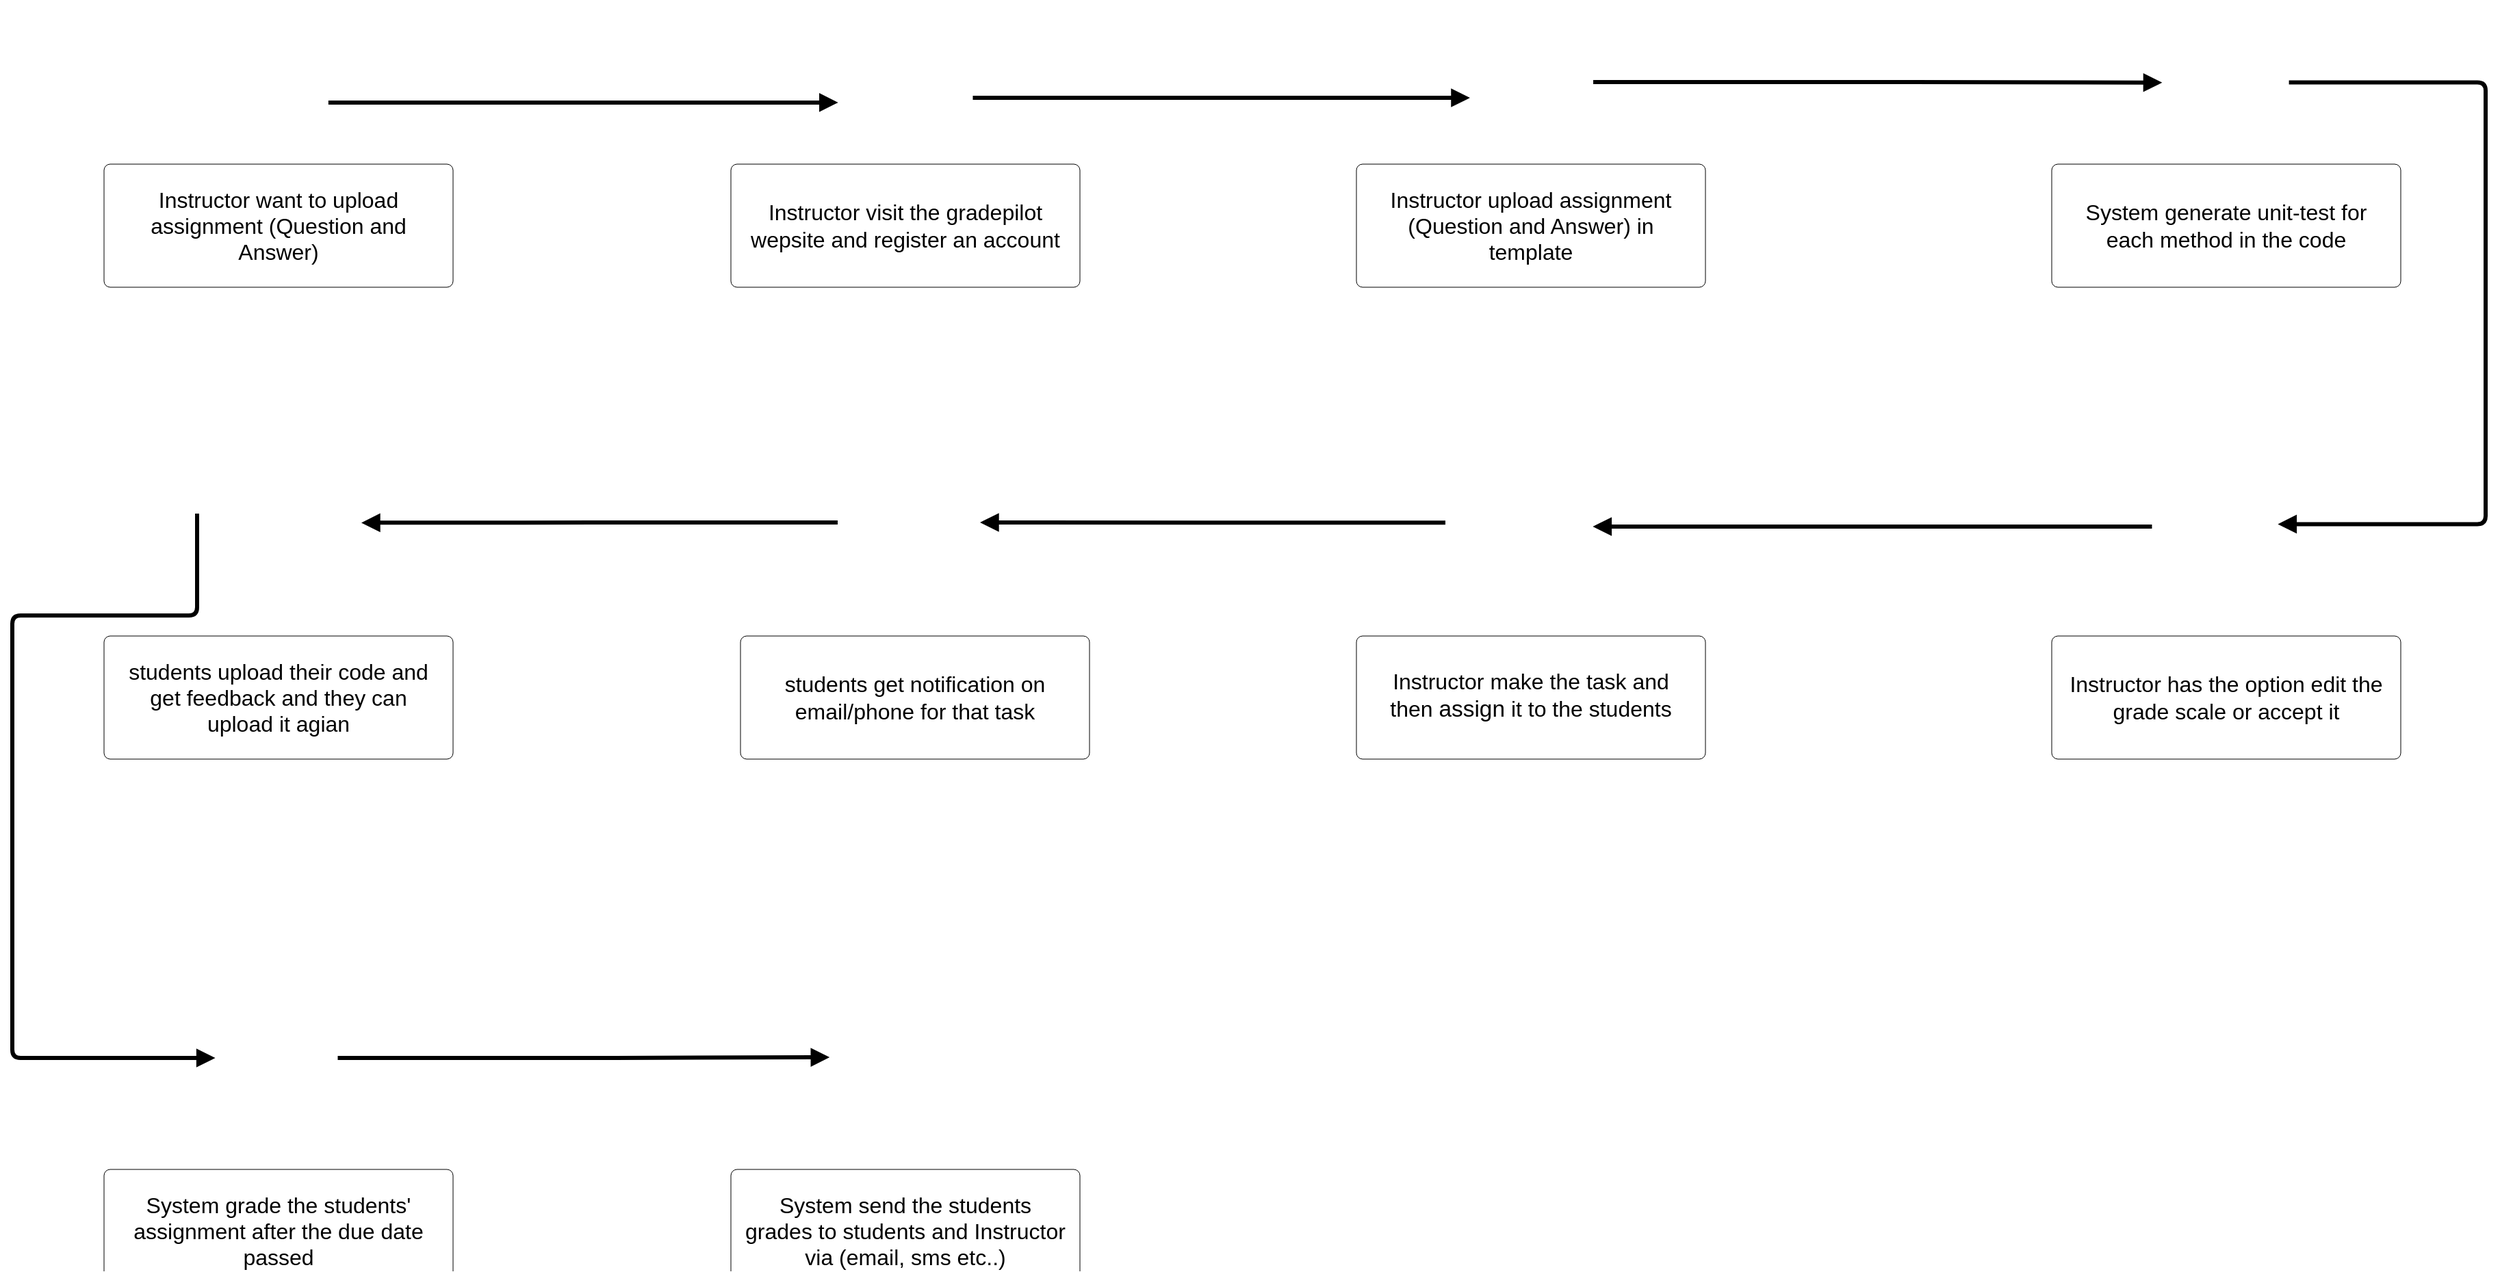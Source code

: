 <mxfile version="24.3.0" type="github">
  <diagram name="Page-1" id="XUwWF2s2ND4r8KXp4mdf">
    <mxGraphModel dx="3970" dy="2270" grid="1" gridSize="10" guides="1" tooltips="1" connect="1" arrows="1" fold="1" page="1" pageScale="1" pageWidth="900" pageHeight="1600" math="0" shadow="0">
      <root>
        <mxCell id="0" />
        <mxCell id="1" parent="0" />
        <mxCell id="uLa3YSmyuf6-ixNmp2Hf-1" value="Instructor want to upload assignment (Question and Answer) " style="html=1;overflow=block;blockSpacing=1;whiteSpace=wrap;fontSize=16;spacing=9;verticalAlign=middle;strokeColor=#000000;rounded=1;absoluteArcSize=1;arcSize=9;fillColor=default;strokeWidth=NaN;lucidId=g~-n_72lhCFz;" vertex="1" parent="1">
          <mxGeometry x="777" y="480" width="255" height="90" as="geometry" />
        </mxCell>
        <mxCell id="uLa3YSmyuf6-ixNmp2Hf-2" value="" style="html=1;overflow=block;blockSpacing=1;whiteSpace=wrap;shape=image;fontSize=13;spacing=3.8;strokeColor=none;strokeOpacity=100;strokeWidth=0;image=https://images.lucid.app/images/cf29f117-7d04-4672-97fa-d16898096b3e/content;imageAspect=0;lucidId=vh_nGRNSJd6I;" vertex="1" parent="1">
          <mxGeometry x="852" y="360" width="105" height="105" as="geometry" />
        </mxCell>
        <mxCell id="uLa3YSmyuf6-ixNmp2Hf-3" value="Instructor visit the gradepilot wepsite and register an account" style="html=1;overflow=block;blockSpacing=1;whiteSpace=wrap;fontSize=16;spacing=9;verticalAlign=middle;strokeColor=#000000;rounded=1;absoluteArcSize=1;arcSize=9;fillColor=default;strokeWidth=NaN;lucidId=4i_nZ2Z2NjIl;" vertex="1" parent="1">
          <mxGeometry x="1235" y="480" width="255" height="90" as="geometry" />
        </mxCell>
        <mxCell id="uLa3YSmyuf6-ixNmp2Hf-4" value="Instructor upload assignment (Question and Answer)  in template" style="html=1;overflow=block;blockSpacing=1;whiteSpace=wrap;fontSize=16;spacing=9;verticalAlign=middle;strokeColor=#000000;rounded=1;absoluteArcSize=1;arcSize=9;fillColor=default;strokeWidth=NaN;lucidId=Lo_nSm~tk-nF;" vertex="1" parent="1">
          <mxGeometry x="1692" y="480" width="255" height="90" as="geometry" />
        </mxCell>
        <mxCell id="uLa3YSmyuf6-ixNmp2Hf-5" value="" style="html=1;jettySize=18;whiteSpace=wrap;fontSize=13;strokeOpacity=100;strokeWidth=3;rounded=1;arcSize=12;edgeStyle=orthogonalEdgeStyle;startArrow=none;endArrow=block;endFill=1;exitX=0.847;exitY=0.714;exitPerimeter=0;entryX=0.032;entryY=0.714;entryPerimeter=0;lucidId=ld_nqYoT4GKa;" edge="1" parent="1" source="uLa3YSmyuf6-ixNmp2Hf-2" target="uLa3YSmyuf6-ixNmp2Hf-6">
          <mxGeometry width="100" height="100" relative="1" as="geometry">
            <Array as="points" />
          </mxGeometry>
        </mxCell>
        <mxCell id="uLa3YSmyuf6-ixNmp2Hf-6" value="" style="html=1;overflow=block;blockSpacing=1;whiteSpace=wrap;shape=image;fontSize=13;spacing=0;strokeColor=none;strokeOpacity=100;rounded=1;absoluteArcSize=1;arcSize=9;strokeWidth=0;image=https://images.lucid.app/images/8611eeb5-6785-4f5e-a9c1-1b1d1205eb57/content;imageAspect=0;lucidId=Ki_ng3.P~-tq;" vertex="1" parent="1">
          <mxGeometry x="1310" y="360" width="105" height="105" as="geometry" />
        </mxCell>
        <mxCell id="uLa3YSmyuf6-ixNmp2Hf-7" value="" style="html=1;overflow=block;blockSpacing=1;whiteSpace=wrap;shape=image;fontSize=13;spacing=0;strokeColor=none;strokeOpacity=100;rounded=1;absoluteArcSize=1;arcSize=9;strokeWidth=0;image=https://images.lucid.app/images/6fe8032e-52cd-45f6-b373-1c3d6a6fee62/content;imageAspect=0;lucidId=eB_nZKGIF~u5;" vertex="1" parent="1">
          <mxGeometry x="2277" y="368" width="100" height="100" as="geometry" />
        </mxCell>
        <mxCell id="uLa3YSmyuf6-ixNmp2Hf-8" value="System generate unit-test for each method in the code" style="html=1;overflow=block;blockSpacing=1;whiteSpace=wrap;fontSize=16;spacing=9;verticalAlign=middle;strokeColor=#000000;rounded=1;absoluteArcSize=1;arcSize=9;fillColor=default;strokeWidth=NaN;lucidId=uB_nMYnb3KVG;" vertex="1" parent="1">
          <mxGeometry x="2200" y="480" width="255" height="90" as="geometry" />
        </mxCell>
        <mxCell id="uLa3YSmyuf6-ixNmp2Hf-9" value="" style="html=1;overflow=block;blockSpacing=1;whiteSpace=wrap;shape=image;fontSize=13;spacing=3.8;strokeColor=none;strokeOpacity=100;strokeWidth=0;image=https://images.lucid.app/images/15e8bce5-4d7f-41ec-a2ed-1eda033fa88e/content;imageAspect=0;lucidId=kK_nUjFdbjG9;" vertex="1" parent="1">
          <mxGeometry x="2262" y="690" width="110" height="110" as="geometry" />
        </mxCell>
        <mxCell id="uLa3YSmyuf6-ixNmp2Hf-10" value="Instructor has the option edit the grade scale or accept it" style="html=1;overflow=block;blockSpacing=1;whiteSpace=wrap;fontSize=16;spacing=9;verticalAlign=middle;strokeColor=#000000;rounded=1;absoluteArcSize=1;arcSize=9;fillColor=default;strokeWidth=NaN;lucidId=rK_nJaGioGZU;" vertex="1" parent="1">
          <mxGeometry x="2200" y="825" width="255" height="90" as="geometry" />
        </mxCell>
        <mxCell id="uLa3YSmyuf6-ixNmp2Hf-11" value="&lt;div style=&quot;display: flex; justify-content: center; text-align: center; align-items: baseline; font-size: 0; line-height: 1.25;margin-top: -2px;&quot;&gt;&lt;span&gt;&lt;span style=&quot;font-size:16px;&quot;&gt;Instructor make the task and then &lt;/span&gt;&lt;span style=&quot;font-size:16.7px;color:#000000;&quot;&gt;assign&lt;/span&gt;&lt;span style=&quot;font-size:16px;color:#000000;&quot;&gt; &lt;/span&gt;&lt;span style=&quot;font-size:16px;&quot;&gt;it to the students&lt;/span&gt;&lt;/span&gt;&lt;/div&gt;" style="html=1;overflow=block;blockSpacing=1;whiteSpace=wrap;fontSize=13;spacing=9;verticalAlign=middle;strokeColor=#000000;rounded=1;absoluteArcSize=1;arcSize=9;fillColor=default;strokeWidth=NaN;lucidId=fM_n-XyTZdL4;" vertex="1" parent="1">
          <mxGeometry x="1692" y="825" width="255" height="90" as="geometry" />
        </mxCell>
        <mxCell id="uLa3YSmyuf6-ixNmp2Hf-12" value="" style="html=1;overflow=block;blockSpacing=1;whiteSpace=wrap;shape=image;fontSize=13;spacing=3.8;strokeColor=none;strokeOpacity=100;strokeWidth=0;image=https://images.lucid.app/images/f3780656-6d7f-45b9-bf1d-8745f2e24056/content;imageAspect=0;lucidId=-R_nAK9wsuUp;" vertex="1" parent="1">
          <mxGeometry x="1772" y="379" width="96" height="96" as="geometry" />
        </mxCell>
        <mxCell id="uLa3YSmyuf6-ixNmp2Hf-13" value="" style="html=1;overflow=block;blockSpacing=1;whiteSpace=wrap;shape=image;fontSize=13;spacing=0;strokeColor=none;strokeOpacity=100;rounded=1;absoluteArcSize=1;arcSize=9;strokeWidth=0;image=https://images.lucid.app/images/3f09c404-20ad-480c-8180-72ea19dbebd9/content;imageAspect=0;lucidId=iT_nMNf7s1cx;" vertex="1" parent="1">
          <mxGeometry x="1757" y="690" width="110" height="110" as="geometry" />
        </mxCell>
        <mxCell id="uLa3YSmyuf6-ixNmp2Hf-14" value="" style="html=1;overflow=block;blockSpacing=1;whiteSpace=wrap;fontSize=13;spacing=3.8;strokeColor=none;fillOpacity=0;rounded=1;absoluteArcSize=1;arcSize=9;fillColor=#ffffff;strokeWidth=0;lucidId=QU_nBEwUVHys;" vertex="1" parent="1">
          <mxGeometry x="1226" y="770" width="126" height="28" as="geometry" />
        </mxCell>
        <mxCell id="uLa3YSmyuf6-ixNmp2Hf-15" value="" style="html=1;overflow=block;blockSpacing=1;whiteSpace=wrap;shape=image;fontSize=13;spacing=0;strokeColor=none;strokeOpacity=100;rounded=1;absoluteArcSize=1;arcSize=9;strokeWidth=0;image=https://images.lucid.app/images/2850595e-226b-4c26-bd48-080ef7069bdb/content;imageAspect=0;lucidId=uW_nDHdMSMSp;" vertex="1" parent="1">
          <mxGeometry x="1313" y="690" width="104" height="104" as="geometry" />
        </mxCell>
        <mxCell id="uLa3YSmyuf6-ixNmp2Hf-16" value="students get notification on email/phone for that task" style="html=1;overflow=block;blockSpacing=1;whiteSpace=wrap;fontSize=16;spacing=9;verticalAlign=middle;strokeColor=#000000;rounded=1;absoluteArcSize=1;arcSize=9;fillColor=default;strokeWidth=NaN;lucidId=GW_ndmxsG6gZ;" vertex="1" parent="1">
          <mxGeometry x="1242" y="825" width="255" height="90" as="geometry" />
        </mxCell>
        <mxCell id="uLa3YSmyuf6-ixNmp2Hf-17" value="students upload their code and get feedback and they can upload it agian" style="html=1;overflow=block;blockSpacing=1;whiteSpace=wrap;fontSize=16;spacing=9;verticalAlign=middle;strokeColor=#000000;rounded=1;absoluteArcSize=1;arcSize=9;fillColor=default;strokeWidth=NaN;lucidId=U0_nzfAXelq3;" vertex="1" parent="1">
          <mxGeometry x="777" y="825" width="255" height="90" as="geometry" />
        </mxCell>
        <mxCell id="uLa3YSmyuf6-ixNmp2Hf-18" value="" style="html=1;overflow=block;blockSpacing=1;whiteSpace=wrap;shape=image;fontSize=13;spacing=0;strokeColor=none;strokeOpacity=100;rounded=1;absoluteArcSize=1;arcSize=9;strokeWidth=0;image=https://images.lucid.app/images/a20d1592-d6b2-4e59-8706-604a2c6ea2d1/content;imageAspect=0;lucidId=d4_nnMkV1p_3;" vertex="1" parent="1">
          <mxGeometry x="845" y="690" width="120" height="120" as="geometry" />
        </mxCell>
        <mxCell id="uLa3YSmyuf6-ixNmp2Hf-19" value="System grade the students&#39; assignment after the due date passed" style="html=1;overflow=block;blockSpacing=1;whiteSpace=wrap;fontSize=16;spacing=9;verticalAlign=middle;strokeColor=#000000;rounded=1;absoluteArcSize=1;arcSize=9;fillColor=default;strokeWidth=NaN;lucidId=p4_nxWOM-g6~;" vertex="1" parent="1">
          <mxGeometry x="777" y="1215" width="255" height="90" as="geometry" />
        </mxCell>
        <mxCell id="uLa3YSmyuf6-ixNmp2Hf-20" value="" style="html=1;overflow=block;blockSpacing=1;whiteSpace=wrap;shape=image;fontSize=13;spacing=0;strokeColor=none;strokeOpacity=100;rounded=1;absoluteArcSize=1;arcSize=9;strokeWidth=0;image=https://images.lucid.app/images/3c8733b0-6be3-481e-991e-d37541d2ebf4/content;imageAspect=0;lucidId=l7_niEyFFGEM;" vertex="1" parent="1">
          <mxGeometry x="845" y="1065" width="137" height="137" as="geometry" />
        </mxCell>
        <mxCell id="uLa3YSmyuf6-ixNmp2Hf-21" value="" style="html=1;overflow=block;blockSpacing=1;whiteSpace=wrap;shape=image;fontSize=13;spacing=0;strokeColor=none;strokeOpacity=100;rounded=1;absoluteArcSize=1;arcSize=9;strokeWidth=0;image=https://images.lucid.app/images/76cc80a8-c106-4ad4-9dfa-ff58b1cd513d/content;imageAspect=0;lucidId=s9_n96sF-jcK;" vertex="1" parent="1">
          <mxGeometry x="1307" y="1075" width="116" height="116" as="geometry" />
        </mxCell>
        <mxCell id="uLa3YSmyuf6-ixNmp2Hf-22" value=" System send the students grades to students and Instructor via (email, sms etc..)" style="html=1;overflow=block;blockSpacing=1;whiteSpace=wrap;fontSize=16;spacing=9;verticalAlign=middle;strokeColor=#000000;rounded=1;absoluteArcSize=1;arcSize=9;fillColor=default;strokeWidth=NaN;lucidId=F9_n2n2zkJpn;" vertex="1" parent="1">
          <mxGeometry x="1235" y="1215" width="255" height="90" as="geometry" />
        </mxCell>
        <mxCell id="uLa3YSmyuf6-ixNmp2Hf-23" value="" style="html=1;jettySize=18;whiteSpace=wrap;fontSize=13;strokeOpacity=100;strokeWidth=3;rounded=1;arcSize=12;edgeStyle=orthogonalEdgeStyle;startArrow=none;endArrow=block;endFill=1;exitX=0.969;exitY=0.681;exitPerimeter=0;entryX=0.031;entryY=0.547;entryPerimeter=0;lucidId=1-_nRsYmtrjV;" edge="1" parent="1" source="uLa3YSmyuf6-ixNmp2Hf-6" target="uLa3YSmyuf6-ixNmp2Hf-12">
          <mxGeometry width="100" height="100" relative="1" as="geometry">
            <Array as="points" />
          </mxGeometry>
        </mxCell>
        <mxCell id="uLa3YSmyuf6-ixNmp2Hf-24" value="" style="html=1;jettySize=18;whiteSpace=wrap;fontSize=13;strokeOpacity=100;strokeWidth=3;rounded=1;arcSize=12;edgeStyle=orthogonalEdgeStyle;startArrow=none;endArrow=block;endFill=1;exitX=0.969;exitY=0.427;exitPerimeter=0;entryX=0.037;entryY=0.524;entryPerimeter=0;lucidId=G__nIQE1pVD~;" edge="1" parent="1" source="uLa3YSmyuf6-ixNmp2Hf-12" target="uLa3YSmyuf6-ixNmp2Hf-7">
          <mxGeometry width="100" height="100" relative="1" as="geometry">
            <Array as="points" />
          </mxGeometry>
        </mxCell>
        <mxCell id="uLa3YSmyuf6-ixNmp2Hf-25" value="" style="html=1;jettySize=18;whiteSpace=wrap;fontSize=13;strokeOpacity=100;strokeWidth=3;rounded=1;arcSize=12;edgeStyle=orthogonalEdgeStyle;startArrow=none;endArrow=block;endFill=1;exitX=0.963;exitY=0.522;exitPerimeter=0;entryX=0.938;entryY=0.484;entryPerimeter=0;lucidId=P__nck6mVBAa;" edge="1" parent="1" source="uLa3YSmyuf6-ixNmp2Hf-7" target="uLa3YSmyuf6-ixNmp2Hf-9">
          <mxGeometry width="100" height="100" relative="1" as="geometry">
            <Array as="points">
              <mxPoint x="2517" y="420" />
              <mxPoint x="2517" y="743" />
            </Array>
          </mxGeometry>
        </mxCell>
        <mxCell id="uLa3YSmyuf6-ixNmp2Hf-26" value="" style="html=1;jettySize=18;whiteSpace=wrap;fontSize=13;strokeOpacity=100;strokeWidth=3;rounded=1;arcSize=12;edgeStyle=orthogonalEdgeStyle;startArrow=none;endArrow=block;endFill=1;exitX=0.102;exitY=0.5;exitPerimeter=0;entryX=0.979;entryY=0.5;entryPerimeter=0;lucidId=_~_nXb6O8xkQ;" edge="1" parent="1" source="uLa3YSmyuf6-ixNmp2Hf-9" target="uLa3YSmyuf6-ixNmp2Hf-13">
          <mxGeometry width="100" height="100" relative="1" as="geometry">
            <Array as="points" />
          </mxGeometry>
        </mxCell>
        <mxCell id="uLa3YSmyuf6-ixNmp2Hf-27" value="" style="html=1;jettySize=18;whiteSpace=wrap;fontSize=13;strokeOpacity=100;strokeWidth=3;rounded=1;arcSize=12;edgeStyle=orthogonalEdgeStyle;startArrow=none;endArrow=block;endFill=1;exitX=0;exitY=0.474;exitPerimeter=0;entryX=1;entryY=0.5;entryPerimeter=0;lucidId=ha.nzfznojWz;" edge="1" parent="1" source="uLa3YSmyuf6-ixNmp2Hf-13" target="uLa3YSmyuf6-ixNmp2Hf-15">
          <mxGeometry width="100" height="100" relative="1" as="geometry">
            <Array as="points" />
          </mxGeometry>
        </mxCell>
        <mxCell id="uLa3YSmyuf6-ixNmp2Hf-28" value="" style="html=1;jettySize=18;whiteSpace=wrap;fontSize=13;strokeOpacity=100;strokeWidth=3;rounded=1;arcSize=12;edgeStyle=orthogonalEdgeStyle;startArrow=none;endArrow=block;endFill=1;exitX=0;exitY=0.5;exitPerimeter=0;entryX=1;entryY=0.435;entryPerimeter=0;lucidId=Ca.n6pJN~6Xe;" edge="1" parent="1" source="uLa3YSmyuf6-ixNmp2Hf-15" target="uLa3YSmyuf6-ixNmp2Hf-18">
          <mxGeometry width="100" height="100" relative="1" as="geometry">
            <Array as="points" />
          </mxGeometry>
        </mxCell>
        <mxCell id="uLa3YSmyuf6-ixNmp2Hf-29" value="" style="html=1;jettySize=18;whiteSpace=wrap;fontSize=13;strokeOpacity=100;strokeWidth=3;rounded=1;arcSize=12;edgeStyle=orthogonalEdgeStyle;startArrow=none;endArrow=block;endFill=1;exitX=0;exitY=0.379;exitPerimeter=0;entryX=0.097;entryY=0.5;entryPerimeter=0;lucidId=_a.nqwl53F_Z;" edge="1" parent="1" source="uLa3YSmyuf6-ixNmp2Hf-18" target="uLa3YSmyuf6-ixNmp2Hf-20">
          <mxGeometry width="100" height="100" relative="1" as="geometry">
            <Array as="points">
              <mxPoint x="710" y="810" />
              <mxPoint x="710" y="1133" />
            </Array>
          </mxGeometry>
        </mxCell>
        <mxCell id="uLa3YSmyuf6-ixNmp2Hf-30" value="" style="html=1;jettySize=18;whiteSpace=wrap;fontSize=13;strokeOpacity=100;strokeWidth=3;rounded=1;arcSize=12;edgeStyle=orthogonalEdgeStyle;startArrow=none;endArrow=block;endFill=1;exitX=0.75;exitY=0.5;exitPerimeter=0;entryX=0.001;entryY=0.5;entryPerimeter=0;lucidId=Cb.nTFyvcLu6;" edge="1" parent="1" source="uLa3YSmyuf6-ixNmp2Hf-20" target="uLa3YSmyuf6-ixNmp2Hf-21">
          <mxGeometry width="100" height="100" relative="1" as="geometry">
            <Array as="points" />
          </mxGeometry>
        </mxCell>
      </root>
    </mxGraphModel>
  </diagram>
</mxfile>
